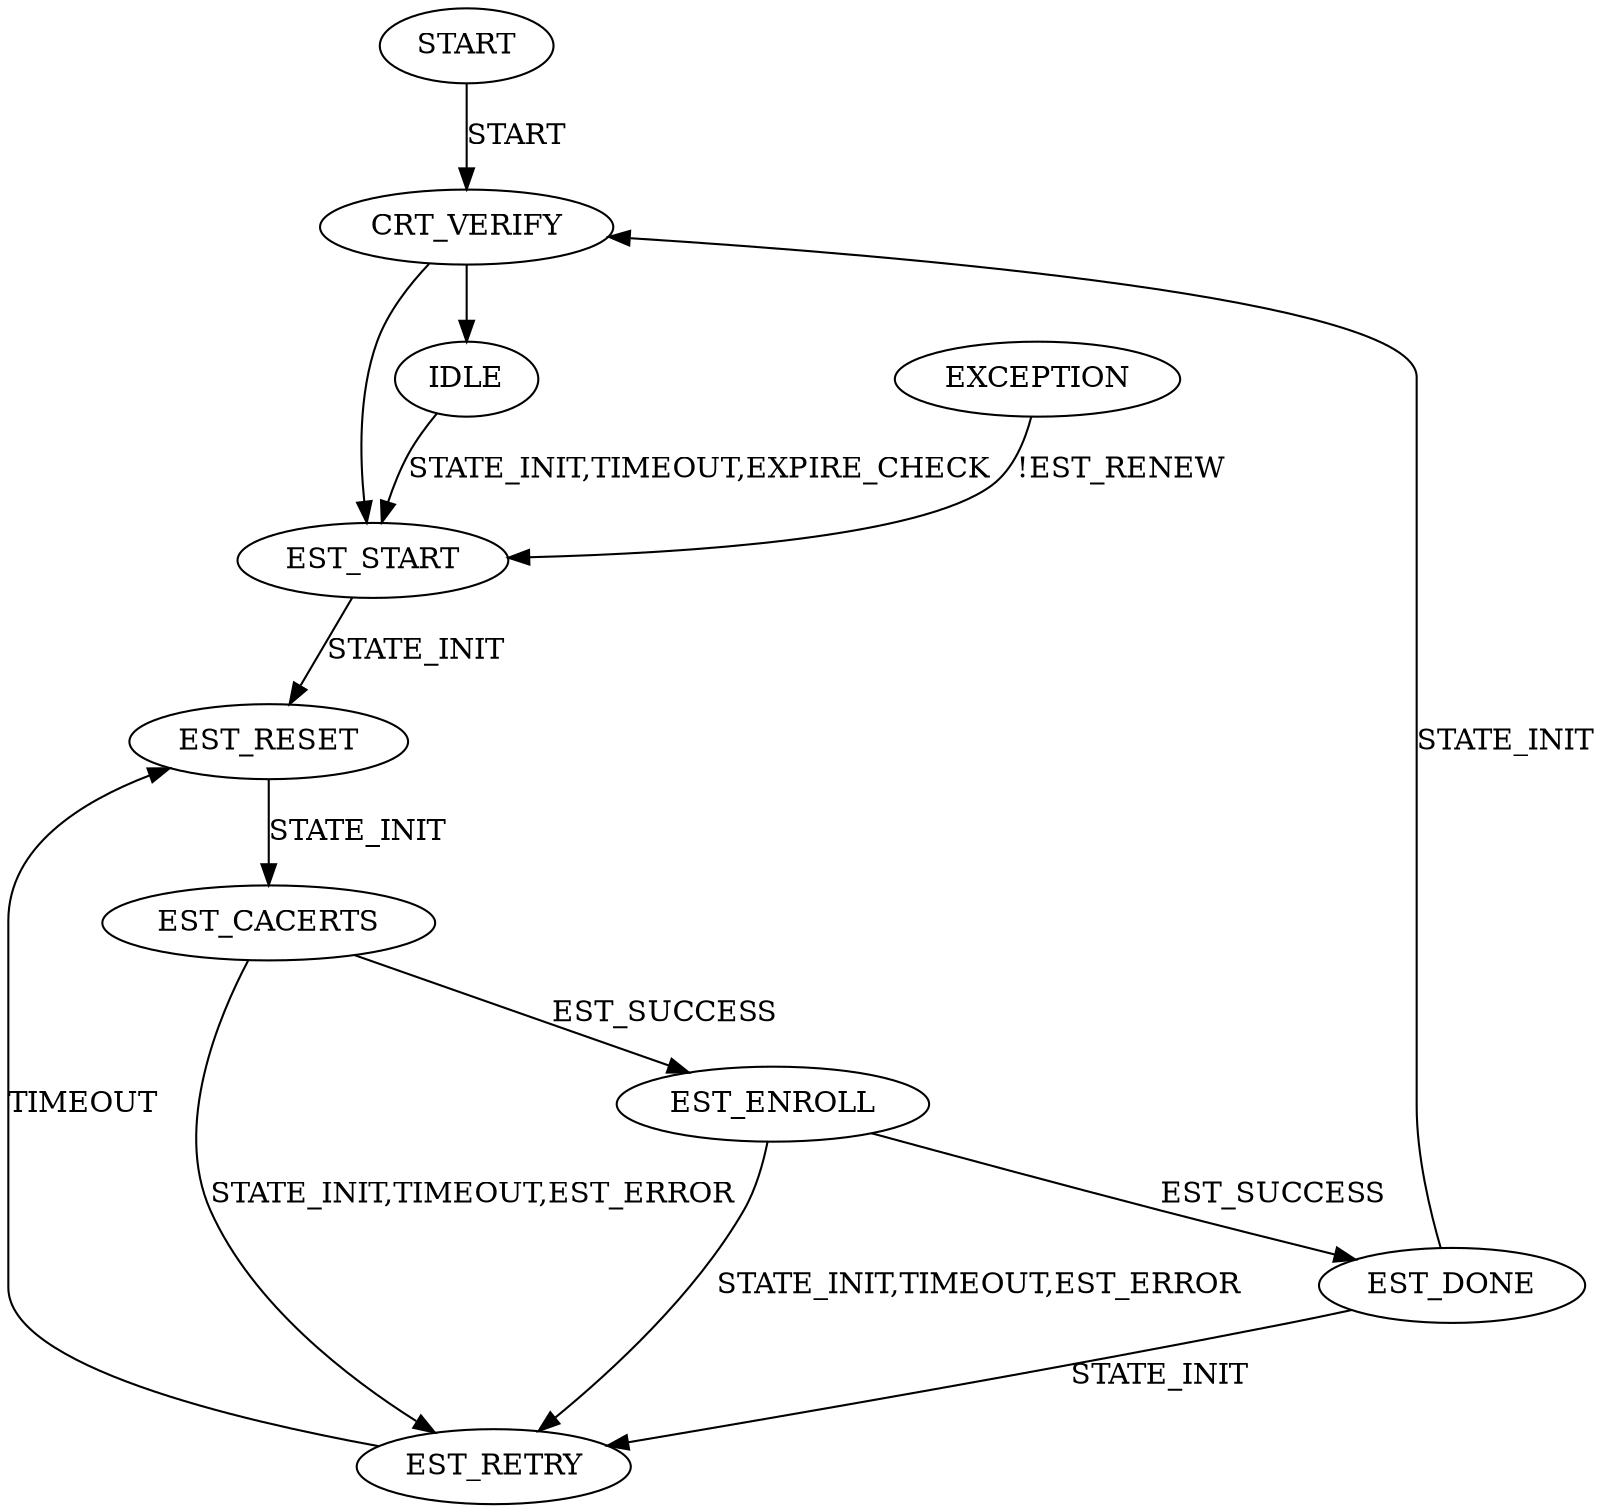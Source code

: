 digraph {
    START[init="true"];
    START -> CRT_VERIFY[label="START"];
    CRT_VERIFY -> EST_START;
    CRT_VERIFY -> IDLE;
    EST_START -> EST_RESET[label="STATE_INIT"];
    EST_RESET -> EST_CACERTS[label="STATE_INIT"];
    EST_CACERTS -> EST_ENROLL[label="EST_SUCCESS"];
    EST_CACERTS -> EST_RETRY[label="STATE_INIT,TIMEOUT,EST_ERROR"];
    EST_ENROLL -> EST_DONE[label="EST_SUCCESS"];
    EST_ENROLL -> EST_RETRY[label="STATE_INIT,TIMEOUT,EST_ERROR"];
    EST_DONE -> CRT_VERIFY[label="STATE_INIT"];
    EST_DONE -> EST_RETRY[label="STATE_INIT"];
    EST_RETRY -> EST_RESET[label="TIMEOUT"];
    IDLE -> EST_START[label="STATE_INIT,TIMEOUT,EXPIRE_CHECK"];
    EXCEPTION -> EST_START[label="!EST_RENEW"];
}
